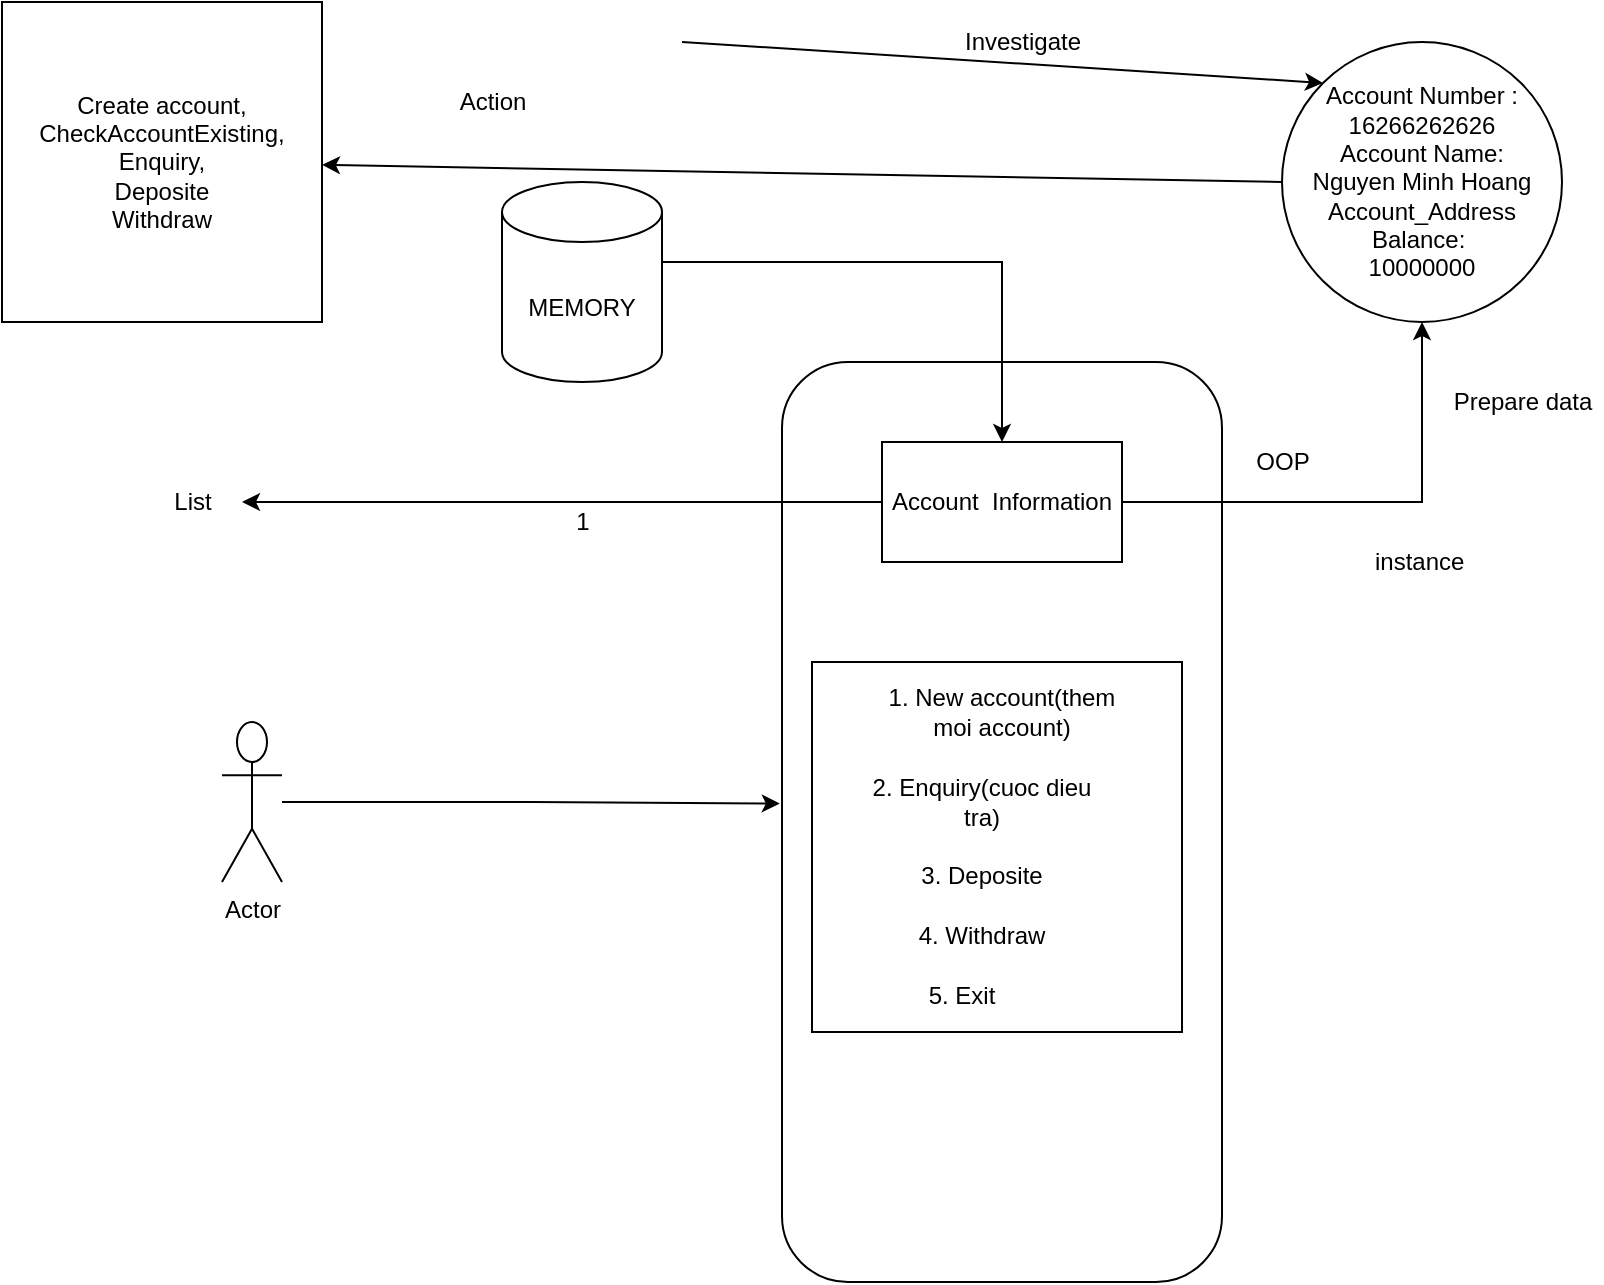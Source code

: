 <mxfile version="17.4.4" type="github">
  <diagram id="xkWoOhPlahn027A_bz_U" name="Page-1">
    <mxGraphModel dx="1422" dy="800" grid="1" gridSize="10" guides="1" tooltips="1" connect="1" arrows="1" fold="1" page="1" pageScale="1" pageWidth="827" pageHeight="1169" math="0" shadow="0">
      <root>
        <mxCell id="0" />
        <mxCell id="1" parent="0" />
        <mxCell id="tLf9KGzH2vNE5pYWF_To-3" style="edgeStyle=orthogonalEdgeStyle;rounded=0;orthogonalLoop=1;jettySize=auto;html=1;entryX=-0.005;entryY=0.48;entryDx=0;entryDy=0;entryPerimeter=0;" edge="1" parent="1" source="tLf9KGzH2vNE5pYWF_To-1" target="tLf9KGzH2vNE5pYWF_To-2">
          <mxGeometry relative="1" as="geometry" />
        </mxCell>
        <mxCell id="tLf9KGzH2vNE5pYWF_To-1" value="Actor" style="shape=umlActor;verticalLabelPosition=bottom;verticalAlign=top;html=1;outlineConnect=0;" vertex="1" parent="1">
          <mxGeometry x="120" y="360" width="30" height="80" as="geometry" />
        </mxCell>
        <mxCell id="tLf9KGzH2vNE5pYWF_To-2" value="" style="rounded=1;whiteSpace=wrap;html=1;" vertex="1" parent="1">
          <mxGeometry x="400" y="180" width="220" height="460" as="geometry" />
        </mxCell>
        <mxCell id="tLf9KGzH2vNE5pYWF_To-19" style="edgeStyle=orthogonalEdgeStyle;rounded=0;orthogonalLoop=1;jettySize=auto;html=1;" edge="1" parent="1" source="tLf9KGzH2vNE5pYWF_To-4" target="tLf9KGzH2vNE5pYWF_To-16">
          <mxGeometry relative="1" as="geometry" />
        </mxCell>
        <mxCell id="tLf9KGzH2vNE5pYWF_To-21" style="edgeStyle=orthogonalEdgeStyle;rounded=0;orthogonalLoop=1;jettySize=auto;html=1;" edge="1" parent="1" source="tLf9KGzH2vNE5pYWF_To-4">
          <mxGeometry relative="1" as="geometry">
            <mxPoint x="130" y="250" as="targetPoint" />
          </mxGeometry>
        </mxCell>
        <mxCell id="tLf9KGzH2vNE5pYWF_To-4" value="Account&amp;nbsp; Information" style="rounded=0;whiteSpace=wrap;html=1;" vertex="1" parent="1">
          <mxGeometry x="450" y="220" width="120" height="60" as="geometry" />
        </mxCell>
        <mxCell id="tLf9KGzH2vNE5pYWF_To-8" style="edgeStyle=orthogonalEdgeStyle;rounded=0;orthogonalLoop=1;jettySize=auto;html=1;entryX=0.5;entryY=0;entryDx=0;entryDy=0;" edge="1" parent="1" source="tLf9KGzH2vNE5pYWF_To-5" target="tLf9KGzH2vNE5pYWF_To-4">
          <mxGeometry relative="1" as="geometry">
            <Array as="points">
              <mxPoint x="510" y="130" />
            </Array>
          </mxGeometry>
        </mxCell>
        <mxCell id="tLf9KGzH2vNE5pYWF_To-5" value="MEMORY" style="shape=cylinder3;whiteSpace=wrap;html=1;boundedLbl=1;backgroundOutline=1;size=15;" vertex="1" parent="1">
          <mxGeometry x="260" y="90" width="80" height="100" as="geometry" />
        </mxCell>
        <mxCell id="tLf9KGzH2vNE5pYWF_To-9" value="" style="whiteSpace=wrap;html=1;aspect=fixed;" vertex="1" parent="1">
          <mxGeometry x="415" y="330" width="185" height="185" as="geometry" />
        </mxCell>
        <mxCell id="tLf9KGzH2vNE5pYWF_To-10" value="1. New account(them moi account)" style="text;html=1;strokeColor=none;fillColor=none;align=center;verticalAlign=middle;whiteSpace=wrap;rounded=0;" vertex="1" parent="1">
          <mxGeometry x="450" y="340" width="120" height="30" as="geometry" />
        </mxCell>
        <mxCell id="tLf9KGzH2vNE5pYWF_To-11" value="2. Enquiry(cuoc dieu tra)" style="text;html=1;strokeColor=none;fillColor=none;align=center;verticalAlign=middle;whiteSpace=wrap;rounded=0;" vertex="1" parent="1">
          <mxGeometry x="440" y="385" width="120" height="30" as="geometry" />
        </mxCell>
        <mxCell id="tLf9KGzH2vNE5pYWF_To-12" value="3. Deposite" style="text;html=1;strokeColor=none;fillColor=none;align=center;verticalAlign=middle;whiteSpace=wrap;rounded=0;" vertex="1" parent="1">
          <mxGeometry x="440" y="422" width="120" height="30" as="geometry" />
        </mxCell>
        <mxCell id="tLf9KGzH2vNE5pYWF_To-13" value="4. Withdraw" style="text;html=1;strokeColor=none;fillColor=none;align=center;verticalAlign=middle;whiteSpace=wrap;rounded=0;" vertex="1" parent="1">
          <mxGeometry x="440" y="452" width="120" height="30" as="geometry" />
        </mxCell>
        <mxCell id="tLf9KGzH2vNE5pYWF_To-15" value="5. Exit" style="text;html=1;strokeColor=none;fillColor=none;align=center;verticalAlign=middle;whiteSpace=wrap;rounded=0;" vertex="1" parent="1">
          <mxGeometry x="430" y="482" width="120" height="30" as="geometry" />
        </mxCell>
        <mxCell id="tLf9KGzH2vNE5pYWF_To-16" value="Account Number : 16266262626&lt;br&gt;Account Name:&lt;br&gt;Nguyen Minh Hoang&lt;br&gt;Account_Address&lt;br&gt;Balance:&amp;nbsp;&lt;br&gt;10000000" style="ellipse;whiteSpace=wrap;html=1;" vertex="1" parent="1">
          <mxGeometry x="650" y="20" width="140" height="140" as="geometry" />
        </mxCell>
        <mxCell id="tLf9KGzH2vNE5pYWF_To-20" value="1" style="text;html=1;align=center;verticalAlign=middle;resizable=0;points=[];autosize=1;strokeColor=none;fillColor=none;" vertex="1" parent="1">
          <mxGeometry x="290" y="250" width="20" height="20" as="geometry" />
        </mxCell>
        <mxCell id="tLf9KGzH2vNE5pYWF_To-22" value="List" style="text;html=1;align=center;verticalAlign=middle;resizable=0;points=[];autosize=1;strokeColor=none;fillColor=none;" vertex="1" parent="1">
          <mxGeometry x="90" y="240" width="30" height="20" as="geometry" />
        </mxCell>
        <mxCell id="tLf9KGzH2vNE5pYWF_To-23" value="instance&amp;nbsp;" style="text;html=1;align=center;verticalAlign=middle;resizable=0;points=[];autosize=1;strokeColor=none;fillColor=none;" vertex="1" parent="1">
          <mxGeometry x="690" y="270" width="60" height="20" as="geometry" />
        </mxCell>
        <mxCell id="tLf9KGzH2vNE5pYWF_To-25" value="OOP" style="text;html=1;align=center;verticalAlign=middle;resizable=0;points=[];autosize=1;strokeColor=none;fillColor=none;" vertex="1" parent="1">
          <mxGeometry x="630" y="220" width="40" height="20" as="geometry" />
        </mxCell>
        <mxCell id="tLf9KGzH2vNE5pYWF_To-27" value="Prepare data" style="text;html=1;align=center;verticalAlign=middle;resizable=0;points=[];autosize=1;strokeColor=none;fillColor=none;" vertex="1" parent="1">
          <mxGeometry x="730" y="190" width="80" height="20" as="geometry" />
        </mxCell>
        <mxCell id="tLf9KGzH2vNE5pYWF_To-28" value="" style="endArrow=classic;html=1;rounded=0;entryX=0;entryY=0;entryDx=0;entryDy=0;" edge="1" parent="1" target="tLf9KGzH2vNE5pYWF_To-16">
          <mxGeometry width="50" height="50" relative="1" as="geometry">
            <mxPoint x="350" y="20" as="sourcePoint" />
            <mxPoint x="260" y="330" as="targetPoint" />
          </mxGeometry>
        </mxCell>
        <mxCell id="tLf9KGzH2vNE5pYWF_To-29" value="Investigate" style="text;html=1;align=center;verticalAlign=middle;resizable=0;points=[];autosize=1;strokeColor=none;fillColor=none;" vertex="1" parent="1">
          <mxGeometry x="485" y="10" width="70" height="20" as="geometry" />
        </mxCell>
        <mxCell id="tLf9KGzH2vNE5pYWF_To-32" value="Action" style="text;html=1;align=center;verticalAlign=middle;resizable=0;points=[];autosize=1;strokeColor=none;fillColor=none;" vertex="1" parent="1">
          <mxGeometry x="230" y="40" width="50" height="20" as="geometry" />
        </mxCell>
        <mxCell id="tLf9KGzH2vNE5pYWF_To-34" value="" style="endArrow=classic;html=1;rounded=0;exitX=0;exitY=0.5;exitDx=0;exitDy=0;" edge="1" parent="1" source="tLf9KGzH2vNE5pYWF_To-16" target="tLf9KGzH2vNE5pYWF_To-35">
          <mxGeometry width="50" height="50" relative="1" as="geometry">
            <mxPoint x="210" y="380" as="sourcePoint" />
            <mxPoint x="260" y="70" as="targetPoint" />
          </mxGeometry>
        </mxCell>
        <mxCell id="tLf9KGzH2vNE5pYWF_To-35" value="Create account,&lt;br&gt;CheckAccountExisting,&lt;br&gt;Enquiry,&lt;br&gt;Deposite&lt;br&gt;Withdraw" style="whiteSpace=wrap;html=1;aspect=fixed;" vertex="1" parent="1">
          <mxGeometry x="10" width="160" height="160" as="geometry" />
        </mxCell>
      </root>
    </mxGraphModel>
  </diagram>
</mxfile>

